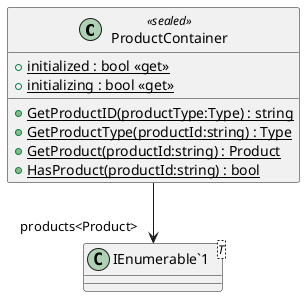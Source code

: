 @startuml
class ProductContainer <<sealed>> {
    + {static} initialized : bool <<get>>
    + {static} initializing : bool <<get>>
    + {static} GetProductID(productType:Type) : string
    + {static} GetProductType(productId:string) : Type
    + {static} GetProduct(productId:string) : Product
    + {static} HasProduct(productId:string) : bool
}
class "IEnumerable`1"<T> {
}
ProductContainer --> "products<Product>" "IEnumerable`1"
@enduml
